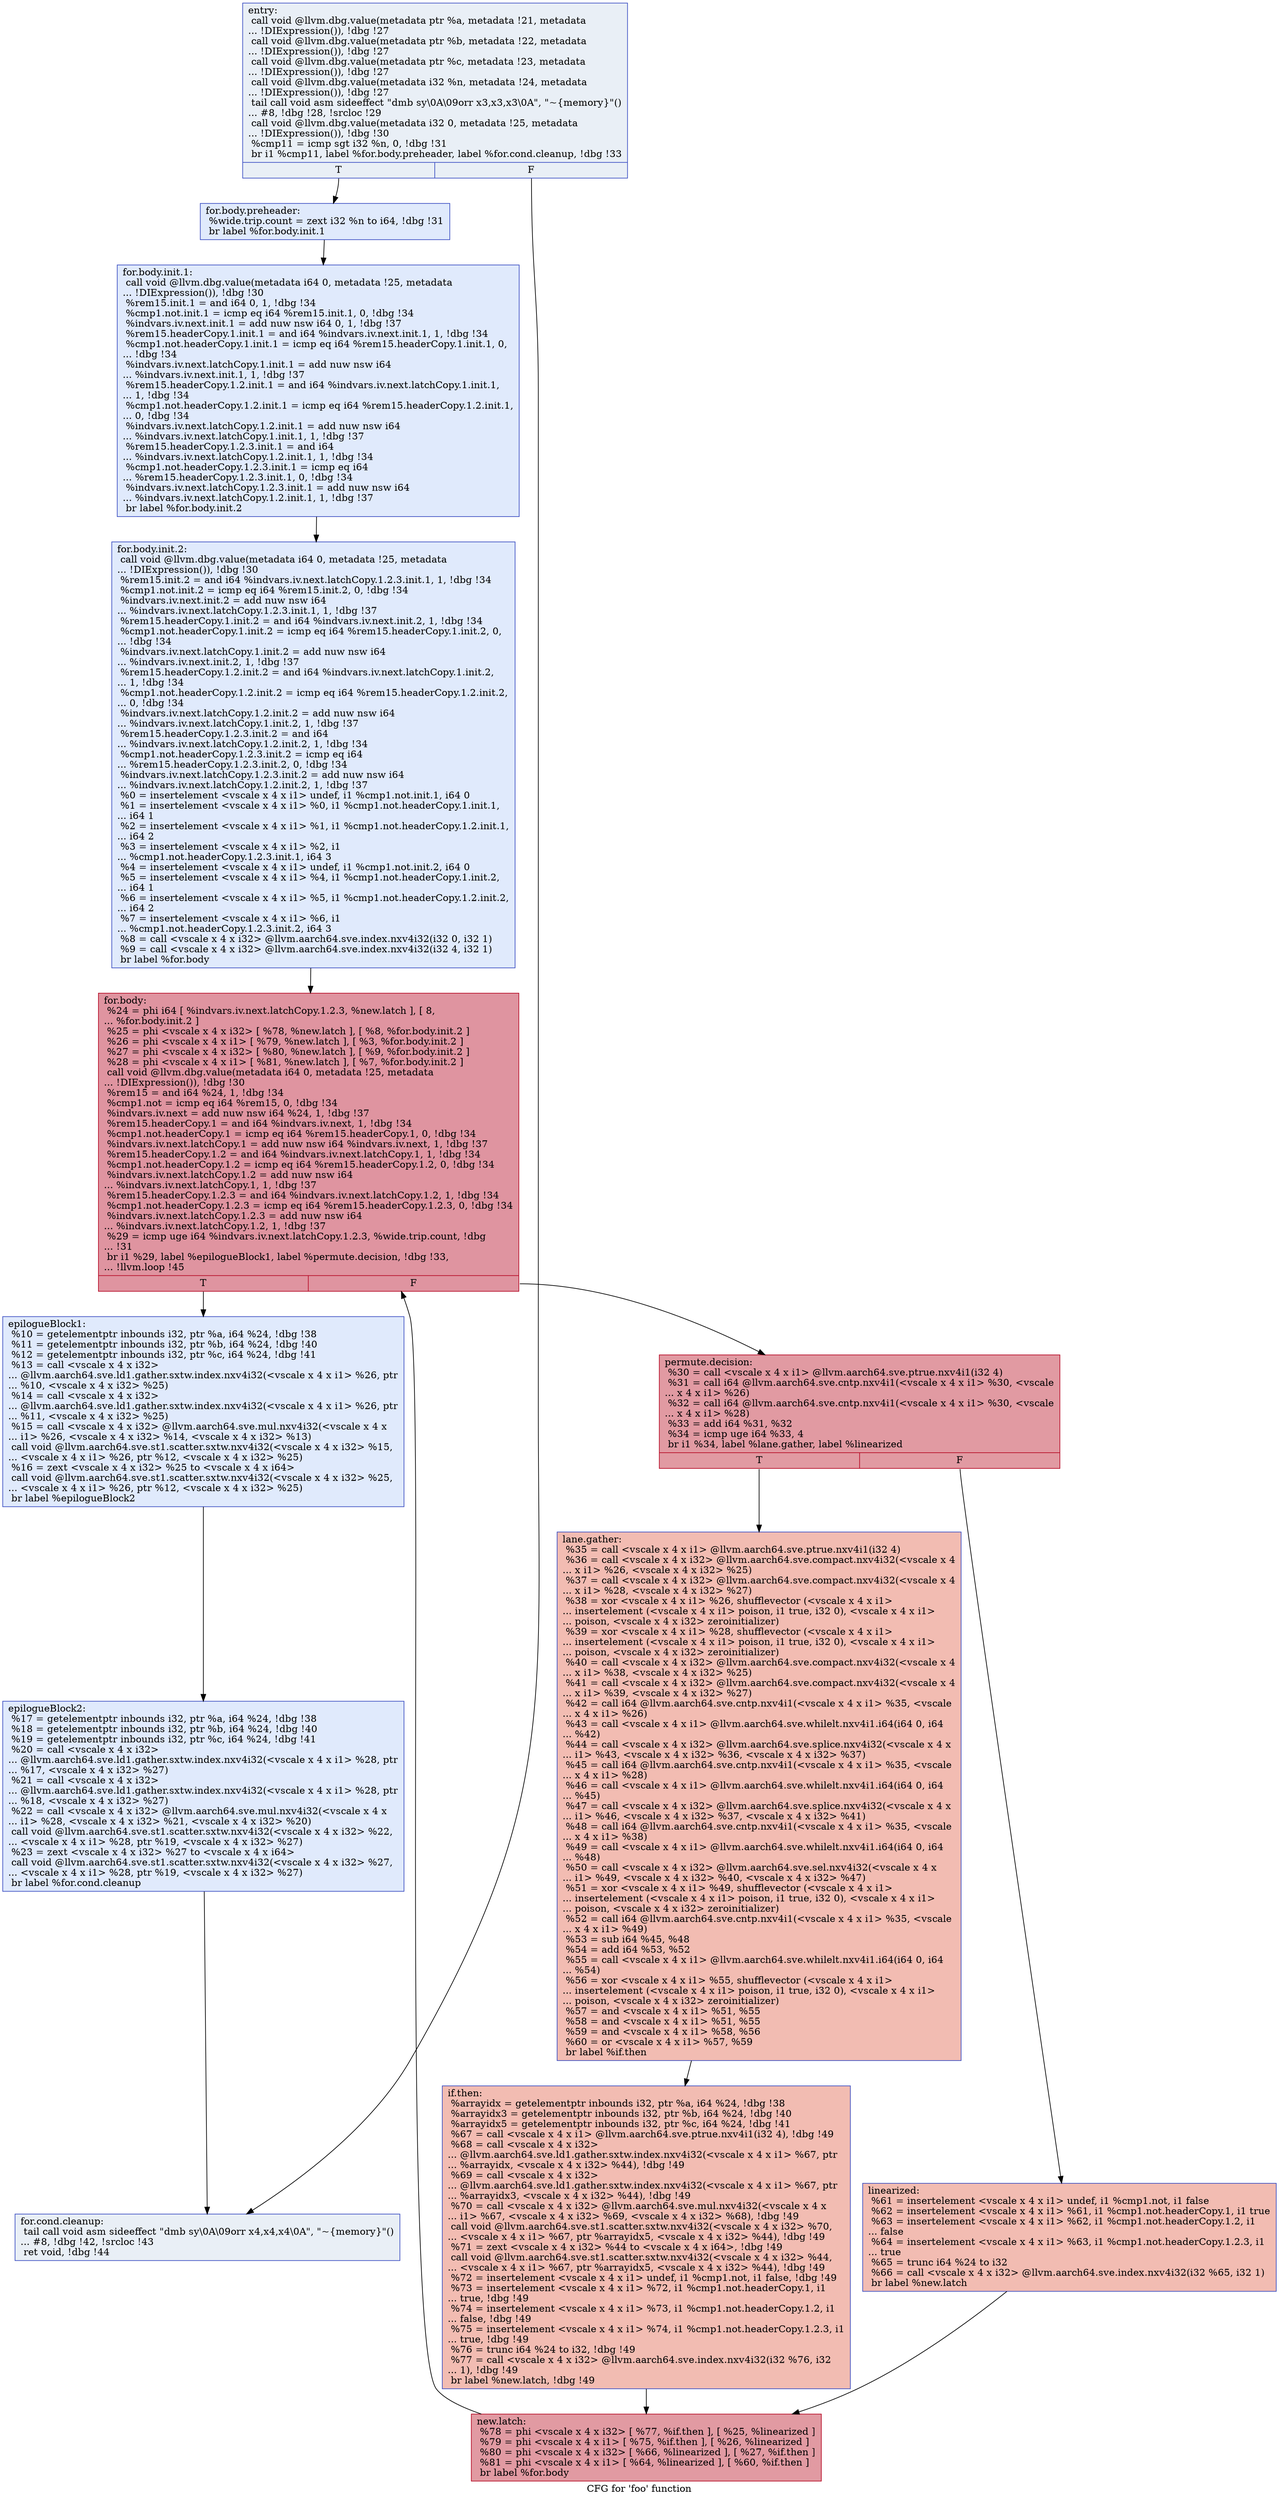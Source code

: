 digraph "CFG for 'foo' function" {
	label="CFG for 'foo' function";

	Node0x55f1217e1960 [shape=record,color="#3d50c3ff", style=filled, fillcolor="#cedaeb70",label="{entry:\l  call void @llvm.dbg.value(metadata ptr %a, metadata !21, metadata\l... !DIExpression()), !dbg !27\l  call void @llvm.dbg.value(metadata ptr %b, metadata !22, metadata\l... !DIExpression()), !dbg !27\l  call void @llvm.dbg.value(metadata ptr %c, metadata !23, metadata\l... !DIExpression()), !dbg !27\l  call void @llvm.dbg.value(metadata i32 %n, metadata !24, metadata\l... !DIExpression()), !dbg !27\l  tail call void asm sideeffect \"dmb sy\\0A\\09orr x3,x3,x3\\0A\", \"~\{memory\}\"()\l... #8, !dbg !28, !srcloc !29\l  call void @llvm.dbg.value(metadata i32 0, metadata !25, metadata\l... !DIExpression()), !dbg !30\l  %cmp11 = icmp sgt i32 %n, 0, !dbg !31\l  br i1 %cmp11, label %for.body.preheader, label %for.cond.cleanup, !dbg !33\l|{<s0>T|<s1>F}}"];
	Node0x55f1217e1960:s0 -> Node0x55f1217e4b80;
	Node0x55f1217e1960:s1 -> Node0x55f1217e4c20;
	Node0x55f1217e4b80 [shape=record,color="#3d50c3ff", style=filled, fillcolor="#b9d0f970",label="{for.body.preheader:                               \l  %wide.trip.count = zext i32 %n to i64, !dbg !31\l  br label %for.body.init.1\l}"];
	Node0x55f1217e4b80 -> Node0x55f1217e55b0;
	Node0x55f1217e55b0 [shape=record,color="#3d50c3ff", style=filled, fillcolor="#b9d0f970",label="{for.body.init.1:                                  \l  call void @llvm.dbg.value(metadata i64 0, metadata !25, metadata\l... !DIExpression()), !dbg !30\l  %rem15.init.1 = and i64 0, 1, !dbg !34\l  %cmp1.not.init.1 = icmp eq i64 %rem15.init.1, 0, !dbg !34\l  %indvars.iv.next.init.1 = add nuw nsw i64 0, 1, !dbg !37\l  %rem15.headerCopy.1.init.1 = and i64 %indvars.iv.next.init.1, 1, !dbg !34\l  %cmp1.not.headerCopy.1.init.1 = icmp eq i64 %rem15.headerCopy.1.init.1, 0,\l... !dbg !34\l  %indvars.iv.next.latchCopy.1.init.1 = add nuw nsw i64\l... %indvars.iv.next.init.1, 1, !dbg !37\l  %rem15.headerCopy.1.2.init.1 = and i64 %indvars.iv.next.latchCopy.1.init.1,\l... 1, !dbg !34\l  %cmp1.not.headerCopy.1.2.init.1 = icmp eq i64 %rem15.headerCopy.1.2.init.1,\l... 0, !dbg !34\l  %indvars.iv.next.latchCopy.1.2.init.1 = add nuw nsw i64\l... %indvars.iv.next.latchCopy.1.init.1, 1, !dbg !37\l  %rem15.headerCopy.1.2.3.init.1 = and i64\l... %indvars.iv.next.latchCopy.1.2.init.1, 1, !dbg !34\l  %cmp1.not.headerCopy.1.2.3.init.1 = icmp eq i64\l... %rem15.headerCopy.1.2.3.init.1, 0, !dbg !34\l  %indvars.iv.next.latchCopy.1.2.3.init.1 = add nuw nsw i64\l... %indvars.iv.next.latchCopy.1.2.init.1, 1, !dbg !37\l  br label %for.body.init.2\l}"];
	Node0x55f1217e55b0 -> Node0x55f1217e7950;
	Node0x55f1217e7950 [shape=record,color="#3d50c3ff", style=filled, fillcolor="#b9d0f970",label="{for.body.init.2:                                  \l  call void @llvm.dbg.value(metadata i64 0, metadata !25, metadata\l... !DIExpression()), !dbg !30\l  %rem15.init.2 = and i64 %indvars.iv.next.latchCopy.1.2.3.init.1, 1, !dbg !34\l  %cmp1.not.init.2 = icmp eq i64 %rem15.init.2, 0, !dbg !34\l  %indvars.iv.next.init.2 = add nuw nsw i64\l... %indvars.iv.next.latchCopy.1.2.3.init.1, 1, !dbg !37\l  %rem15.headerCopy.1.init.2 = and i64 %indvars.iv.next.init.2, 1, !dbg !34\l  %cmp1.not.headerCopy.1.init.2 = icmp eq i64 %rem15.headerCopy.1.init.2, 0,\l... !dbg !34\l  %indvars.iv.next.latchCopy.1.init.2 = add nuw nsw i64\l... %indvars.iv.next.init.2, 1, !dbg !37\l  %rem15.headerCopy.1.2.init.2 = and i64 %indvars.iv.next.latchCopy.1.init.2,\l... 1, !dbg !34\l  %cmp1.not.headerCopy.1.2.init.2 = icmp eq i64 %rem15.headerCopy.1.2.init.2,\l... 0, !dbg !34\l  %indvars.iv.next.latchCopy.1.2.init.2 = add nuw nsw i64\l... %indvars.iv.next.latchCopy.1.init.2, 1, !dbg !37\l  %rem15.headerCopy.1.2.3.init.2 = and i64\l... %indvars.iv.next.latchCopy.1.2.init.2, 1, !dbg !34\l  %cmp1.not.headerCopy.1.2.3.init.2 = icmp eq i64\l... %rem15.headerCopy.1.2.3.init.2, 0, !dbg !34\l  %indvars.iv.next.latchCopy.1.2.3.init.2 = add nuw nsw i64\l... %indvars.iv.next.latchCopy.1.2.init.2, 1, !dbg !37\l  %0 = insertelement \<vscale x 4 x i1\> undef, i1 %cmp1.not.init.1, i64 0\l  %1 = insertelement \<vscale x 4 x i1\> %0, i1 %cmp1.not.headerCopy.1.init.1,\l... i64 1\l  %2 = insertelement \<vscale x 4 x i1\> %1, i1 %cmp1.not.headerCopy.1.2.init.1,\l... i64 2\l  %3 = insertelement \<vscale x 4 x i1\> %2, i1\l... %cmp1.not.headerCopy.1.2.3.init.1, i64 3\l  %4 = insertelement \<vscale x 4 x i1\> undef, i1 %cmp1.not.init.2, i64 0\l  %5 = insertelement \<vscale x 4 x i1\> %4, i1 %cmp1.not.headerCopy.1.init.2,\l... i64 1\l  %6 = insertelement \<vscale x 4 x i1\> %5, i1 %cmp1.not.headerCopy.1.2.init.2,\l... i64 2\l  %7 = insertelement \<vscale x 4 x i1\> %6, i1\l... %cmp1.not.headerCopy.1.2.3.init.2, i64 3\l  %8 = call \<vscale x 4 x i32\> @llvm.aarch64.sve.index.nxv4i32(i32 0, i32 1)\l  %9 = call \<vscale x 4 x i32\> @llvm.aarch64.sve.index.nxv4i32(i32 4, i32 1)\l  br label %for.body\l}"];
	Node0x55f1217e7950 -> Node0x55f1217e9b30;
	Node0x55f1217e8180 [shape=record,color="#3d50c3ff", style=filled, fillcolor="#b9d0f970",label="{epilogueBlock1:                                   \l  %10 = getelementptr inbounds i32, ptr %a, i64 %24, !dbg !38\l  %11 = getelementptr inbounds i32, ptr %b, i64 %24, !dbg !40\l  %12 = getelementptr inbounds i32, ptr %c, i64 %24, !dbg !41\l  %13 = call \<vscale x 4 x i32\>\l... @llvm.aarch64.sve.ld1.gather.sxtw.index.nxv4i32(\<vscale x 4 x i1\> %26, ptr\l... %10, \<vscale x 4 x i32\> %25)\l  %14 = call \<vscale x 4 x i32\>\l... @llvm.aarch64.sve.ld1.gather.sxtw.index.nxv4i32(\<vscale x 4 x i1\> %26, ptr\l... %11, \<vscale x 4 x i32\> %25)\l  %15 = call \<vscale x 4 x i32\> @llvm.aarch64.sve.mul.nxv4i32(\<vscale x 4 x\l... i1\> %26, \<vscale x 4 x i32\> %14, \<vscale x 4 x i32\> %13)\l  call void @llvm.aarch64.sve.st1.scatter.sxtw.nxv4i32(\<vscale x 4 x i32\> %15,\l... \<vscale x 4 x i1\> %26, ptr %12, \<vscale x 4 x i32\> %25)\l  %16 = zext \<vscale x 4 x i32\> %25 to \<vscale x 4 x i64\>\l  call void @llvm.aarch64.sve.st1.scatter.sxtw.nxv4i32(\<vscale x 4 x i32\> %25,\l... \<vscale x 4 x i1\> %26, ptr %12, \<vscale x 4 x i32\> %25)\l  br label %epilogueBlock2\l}"];
	Node0x55f1217e8180 -> Node0x55f1217eadb0;
	Node0x55f1217eadb0 [shape=record,color="#3d50c3ff", style=filled, fillcolor="#b9d0f970",label="{epilogueBlock2:                                   \l  %17 = getelementptr inbounds i32, ptr %a, i64 %24, !dbg !38\l  %18 = getelementptr inbounds i32, ptr %b, i64 %24, !dbg !40\l  %19 = getelementptr inbounds i32, ptr %c, i64 %24, !dbg !41\l  %20 = call \<vscale x 4 x i32\>\l... @llvm.aarch64.sve.ld1.gather.sxtw.index.nxv4i32(\<vscale x 4 x i1\> %28, ptr\l... %17, \<vscale x 4 x i32\> %27)\l  %21 = call \<vscale x 4 x i32\>\l... @llvm.aarch64.sve.ld1.gather.sxtw.index.nxv4i32(\<vscale x 4 x i1\> %28, ptr\l... %18, \<vscale x 4 x i32\> %27)\l  %22 = call \<vscale x 4 x i32\> @llvm.aarch64.sve.mul.nxv4i32(\<vscale x 4 x\l... i1\> %28, \<vscale x 4 x i32\> %21, \<vscale x 4 x i32\> %20)\l  call void @llvm.aarch64.sve.st1.scatter.sxtw.nxv4i32(\<vscale x 4 x i32\> %22,\l... \<vscale x 4 x i1\> %28, ptr %19, \<vscale x 4 x i32\> %27)\l  %23 = zext \<vscale x 4 x i32\> %27 to \<vscale x 4 x i64\>\l  call void @llvm.aarch64.sve.st1.scatter.sxtw.nxv4i32(\<vscale x 4 x i32\> %27,\l... \<vscale x 4 x i1\> %28, ptr %19, \<vscale x 4 x i32\> %27)\l  br label %for.cond.cleanup\l}"];
	Node0x55f1217eadb0 -> Node0x55f1217e4c20;
	Node0x55f1217e4c20 [shape=record,color="#3d50c3ff", style=filled, fillcolor="#cedaeb70",label="{for.cond.cleanup:                                 \l  tail call void asm sideeffect \"dmb sy\\0A\\09orr x4,x4,x4\\0A\", \"~\{memory\}\"()\l... #8, !dbg !42, !srcloc !43\l  ret void, !dbg !44\l}"];
	Node0x55f1217e9b30 [shape=record,color="#b70d28ff", style=filled, fillcolor="#b70d2870",label="{for.body:                                         \l  %24 = phi i64 [ %indvars.iv.next.latchCopy.1.2.3, %new.latch ], [ 8,\l... %for.body.init.2 ]\l  %25 = phi \<vscale x 4 x i32\> [ %78, %new.latch ], [ %8, %for.body.init.2 ]\l  %26 = phi \<vscale x 4 x i1\> [ %79, %new.latch ], [ %3, %for.body.init.2 ]\l  %27 = phi \<vscale x 4 x i32\> [ %80, %new.latch ], [ %9, %for.body.init.2 ]\l  %28 = phi \<vscale x 4 x i1\> [ %81, %new.latch ], [ %7, %for.body.init.2 ]\l  call void @llvm.dbg.value(metadata i64 0, metadata !25, metadata\l... !DIExpression()), !dbg !30\l  %rem15 = and i64 %24, 1, !dbg !34\l  %cmp1.not = icmp eq i64 %rem15, 0, !dbg !34\l  %indvars.iv.next = add nuw nsw i64 %24, 1, !dbg !37\l  %rem15.headerCopy.1 = and i64 %indvars.iv.next, 1, !dbg !34\l  %cmp1.not.headerCopy.1 = icmp eq i64 %rem15.headerCopy.1, 0, !dbg !34\l  %indvars.iv.next.latchCopy.1 = add nuw nsw i64 %indvars.iv.next, 1, !dbg !37\l  %rem15.headerCopy.1.2 = and i64 %indvars.iv.next.latchCopy.1, 1, !dbg !34\l  %cmp1.not.headerCopy.1.2 = icmp eq i64 %rem15.headerCopy.1.2, 0, !dbg !34\l  %indvars.iv.next.latchCopy.1.2 = add nuw nsw i64\l... %indvars.iv.next.latchCopy.1, 1, !dbg !37\l  %rem15.headerCopy.1.2.3 = and i64 %indvars.iv.next.latchCopy.1.2, 1, !dbg !34\l  %cmp1.not.headerCopy.1.2.3 = icmp eq i64 %rem15.headerCopy.1.2.3, 0, !dbg !34\l  %indvars.iv.next.latchCopy.1.2.3 = add nuw nsw i64\l... %indvars.iv.next.latchCopy.1.2, 1, !dbg !37\l  %29 = icmp uge i64 %indvars.iv.next.latchCopy.1.2.3, %wide.trip.count, !dbg\l... !31\l  br i1 %29, label %epilogueBlock1, label %permute.decision, !dbg !33,\l... !llvm.loop !45\l|{<s0>T|<s1>F}}"];
	Node0x55f1217e9b30:s0 -> Node0x55f1217e8180;
	Node0x55f1217e9b30:s1 -> Node0x55f1217eeca0;
	Node0x55f1217eeca0 [shape=record,color="#b70d28ff", style=filled, fillcolor="#bb1b2c70",label="{permute.decision:                                 \l  %30 = call \<vscale x 4 x i1\> @llvm.aarch64.sve.ptrue.nxv4i1(i32 4)\l  %31 = call i64 @llvm.aarch64.sve.cntp.nxv4i1(\<vscale x 4 x i1\> %30, \<vscale\l... x 4 x i1\> %26)\l  %32 = call i64 @llvm.aarch64.sve.cntp.nxv4i1(\<vscale x 4 x i1\> %30, \<vscale\l... x 4 x i1\> %28)\l  %33 = add i64 %31, %32\l  %34 = icmp uge i64 %33, 4\l  br i1 %34, label %lane.gather, label %linearized\l|{<s0>T|<s1>F}}"];
	Node0x55f1217eeca0:s0 -> Node0x55f1217efc80;
	Node0x55f1217eeca0:s1 -> Node0x55f1217efd30;
	Node0x55f1217efc80 [shape=record,color="#3d50c3ff", style=filled, fillcolor="#e1675170",label="{lane.gather:                                      \l  %35 = call \<vscale x 4 x i1\> @llvm.aarch64.sve.ptrue.nxv4i1(i32 4)\l  %36 = call \<vscale x 4 x i32\> @llvm.aarch64.sve.compact.nxv4i32(\<vscale x 4\l... x i1\> %26, \<vscale x 4 x i32\> %25)\l  %37 = call \<vscale x 4 x i32\> @llvm.aarch64.sve.compact.nxv4i32(\<vscale x 4\l... x i1\> %28, \<vscale x 4 x i32\> %27)\l  %38 = xor \<vscale x 4 x i1\> %26, shufflevector (\<vscale x 4 x i1\>\l... insertelement (\<vscale x 4 x i1\> poison, i1 true, i32 0), \<vscale x 4 x i1\>\l... poison, \<vscale x 4 x i32\> zeroinitializer)\l  %39 = xor \<vscale x 4 x i1\> %28, shufflevector (\<vscale x 4 x i1\>\l... insertelement (\<vscale x 4 x i1\> poison, i1 true, i32 0), \<vscale x 4 x i1\>\l... poison, \<vscale x 4 x i32\> zeroinitializer)\l  %40 = call \<vscale x 4 x i32\> @llvm.aarch64.sve.compact.nxv4i32(\<vscale x 4\l... x i1\> %38, \<vscale x 4 x i32\> %25)\l  %41 = call \<vscale x 4 x i32\> @llvm.aarch64.sve.compact.nxv4i32(\<vscale x 4\l... x i1\> %39, \<vscale x 4 x i32\> %27)\l  %42 = call i64 @llvm.aarch64.sve.cntp.nxv4i1(\<vscale x 4 x i1\> %35, \<vscale\l... x 4 x i1\> %26)\l  %43 = call \<vscale x 4 x i1\> @llvm.aarch64.sve.whilelt.nxv4i1.i64(i64 0, i64\l... %42)\l  %44 = call \<vscale x 4 x i32\> @llvm.aarch64.sve.splice.nxv4i32(\<vscale x 4 x\l... i1\> %43, \<vscale x 4 x i32\> %36, \<vscale x 4 x i32\> %37)\l  %45 = call i64 @llvm.aarch64.sve.cntp.nxv4i1(\<vscale x 4 x i1\> %35, \<vscale\l... x 4 x i1\> %28)\l  %46 = call \<vscale x 4 x i1\> @llvm.aarch64.sve.whilelt.nxv4i1.i64(i64 0, i64\l... %45)\l  %47 = call \<vscale x 4 x i32\> @llvm.aarch64.sve.splice.nxv4i32(\<vscale x 4 x\l... i1\> %46, \<vscale x 4 x i32\> %37, \<vscale x 4 x i32\> %41)\l  %48 = call i64 @llvm.aarch64.sve.cntp.nxv4i1(\<vscale x 4 x i1\> %35, \<vscale\l... x 4 x i1\> %38)\l  %49 = call \<vscale x 4 x i1\> @llvm.aarch64.sve.whilelt.nxv4i1.i64(i64 0, i64\l... %48)\l  %50 = call \<vscale x 4 x i32\> @llvm.aarch64.sve.sel.nxv4i32(\<vscale x 4 x\l... i1\> %49, \<vscale x 4 x i32\> %40, \<vscale x 4 x i32\> %47)\l  %51 = xor \<vscale x 4 x i1\> %49, shufflevector (\<vscale x 4 x i1\>\l... insertelement (\<vscale x 4 x i1\> poison, i1 true, i32 0), \<vscale x 4 x i1\>\l... poison, \<vscale x 4 x i32\> zeroinitializer)\l  %52 = call i64 @llvm.aarch64.sve.cntp.nxv4i1(\<vscale x 4 x i1\> %35, \<vscale\l... x 4 x i1\> %49)\l  %53 = sub i64 %45, %48\l  %54 = add i64 %53, %52\l  %55 = call \<vscale x 4 x i1\> @llvm.aarch64.sve.whilelt.nxv4i1.i64(i64 0, i64\l... %54)\l  %56 = xor \<vscale x 4 x i1\> %55, shufflevector (\<vscale x 4 x i1\>\l... insertelement (\<vscale x 4 x i1\> poison, i1 true, i32 0), \<vscale x 4 x i1\>\l... poison, \<vscale x 4 x i32\> zeroinitializer)\l  %57 = and \<vscale x 4 x i1\> %51, %55\l  %58 = and \<vscale x 4 x i1\> %51, %55\l  %59 = and \<vscale x 4 x i1\> %58, %56\l  %60 = or \<vscale x 4 x i1\> %57, %59\l  br label %if.then\l}"];
	Node0x55f1217efc80 -> Node0x55f1217f2150;
	Node0x55f1217efd30 [shape=record,color="#3d50c3ff", style=filled, fillcolor="#e1675170",label="{linearized:                                       \l  %61 = insertelement \<vscale x 4 x i1\> undef, i1 %cmp1.not, i1 false\l  %62 = insertelement \<vscale x 4 x i1\> %61, i1 %cmp1.not.headerCopy.1, i1 true\l  %63 = insertelement \<vscale x 4 x i1\> %62, i1 %cmp1.not.headerCopy.1.2, i1\l... false\l  %64 = insertelement \<vscale x 4 x i1\> %63, i1 %cmp1.not.headerCopy.1.2.3, i1\l... true\l  %65 = trunc i64 %24 to i32\l  %66 = call \<vscale x 4 x i32\> @llvm.aarch64.sve.index.nxv4i32(i32 %65, i32 1)\l  br label %new.latch\l}"];
	Node0x55f1217efd30 -> Node0x55f1217ecfd0;
	Node0x55f1217f2150 [shape=record,color="#3d50c3ff", style=filled, fillcolor="#e1675170",label="{if.then:                                          \l  %arrayidx = getelementptr inbounds i32, ptr %a, i64 %24, !dbg !38\l  %arrayidx3 = getelementptr inbounds i32, ptr %b, i64 %24, !dbg !40\l  %arrayidx5 = getelementptr inbounds i32, ptr %c, i64 %24, !dbg !41\l  %67 = call \<vscale x 4 x i1\> @llvm.aarch64.sve.ptrue.nxv4i1(i32 4), !dbg !49\l  %68 = call \<vscale x 4 x i32\>\l... @llvm.aarch64.sve.ld1.gather.sxtw.index.nxv4i32(\<vscale x 4 x i1\> %67, ptr\l... %arrayidx, \<vscale x 4 x i32\> %44), !dbg !49\l  %69 = call \<vscale x 4 x i32\>\l... @llvm.aarch64.sve.ld1.gather.sxtw.index.nxv4i32(\<vscale x 4 x i1\> %67, ptr\l... %arrayidx3, \<vscale x 4 x i32\> %44), !dbg !49\l  %70 = call \<vscale x 4 x i32\> @llvm.aarch64.sve.mul.nxv4i32(\<vscale x 4 x\l... i1\> %67, \<vscale x 4 x i32\> %69, \<vscale x 4 x i32\> %68), !dbg !49\l  call void @llvm.aarch64.sve.st1.scatter.sxtw.nxv4i32(\<vscale x 4 x i32\> %70,\l... \<vscale x 4 x i1\> %67, ptr %arrayidx5, \<vscale x 4 x i32\> %44), !dbg !49\l  %71 = zext \<vscale x 4 x i32\> %44 to \<vscale x 4 x i64\>, !dbg !49\l  call void @llvm.aarch64.sve.st1.scatter.sxtw.nxv4i32(\<vscale x 4 x i32\> %44,\l... \<vscale x 4 x i1\> %67, ptr %arrayidx5, \<vscale x 4 x i32\> %44), !dbg !49\l  %72 = insertelement \<vscale x 4 x i1\> undef, i1 %cmp1.not, i1 false, !dbg !49\l  %73 = insertelement \<vscale x 4 x i1\> %72, i1 %cmp1.not.headerCopy.1, i1\l... true, !dbg !49\l  %74 = insertelement \<vscale x 4 x i1\> %73, i1 %cmp1.not.headerCopy.1.2, i1\l... false, !dbg !49\l  %75 = insertelement \<vscale x 4 x i1\> %74, i1 %cmp1.not.headerCopy.1.2.3, i1\l... true, !dbg !49\l  %76 = trunc i64 %24 to i32, !dbg !49\l  %77 = call \<vscale x 4 x i32\> @llvm.aarch64.sve.index.nxv4i32(i32 %76, i32\l... 1), !dbg !49\l  br label %new.latch, !dbg !49\l}"];
	Node0x55f1217f2150 -> Node0x55f1217ecfd0;
	Node0x55f1217ecfd0 [shape=record,color="#b70d28ff", style=filled, fillcolor="#bb1b2c70",label="{new.latch:                                        \l  %78 = phi \<vscale x 4 x i32\> [ %77, %if.then ], [ %25, %linearized ]\l  %79 = phi \<vscale x 4 x i1\> [ %75, %if.then ], [ %26, %linearized ]\l  %80 = phi \<vscale x 4 x i32\> [ %66, %linearized ], [ %27, %if.then ]\l  %81 = phi \<vscale x 4 x i1\> [ %64, %linearized ], [ %60, %if.then ]\l  br label %for.body\l}"];
	Node0x55f1217ecfd0 -> Node0x55f1217e9b30;
}
